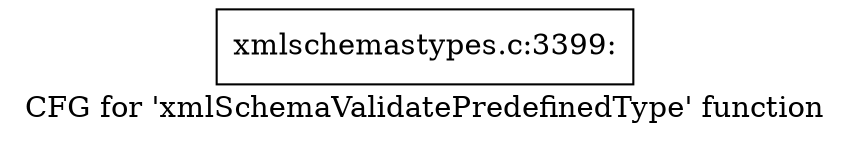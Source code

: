 digraph "CFG for 'xmlSchemaValidatePredefinedType' function" {
	label="CFG for 'xmlSchemaValidatePredefinedType' function";

	Node0x55efde0 [shape=record,label="{xmlschemastypes.c:3399:}"];
}
